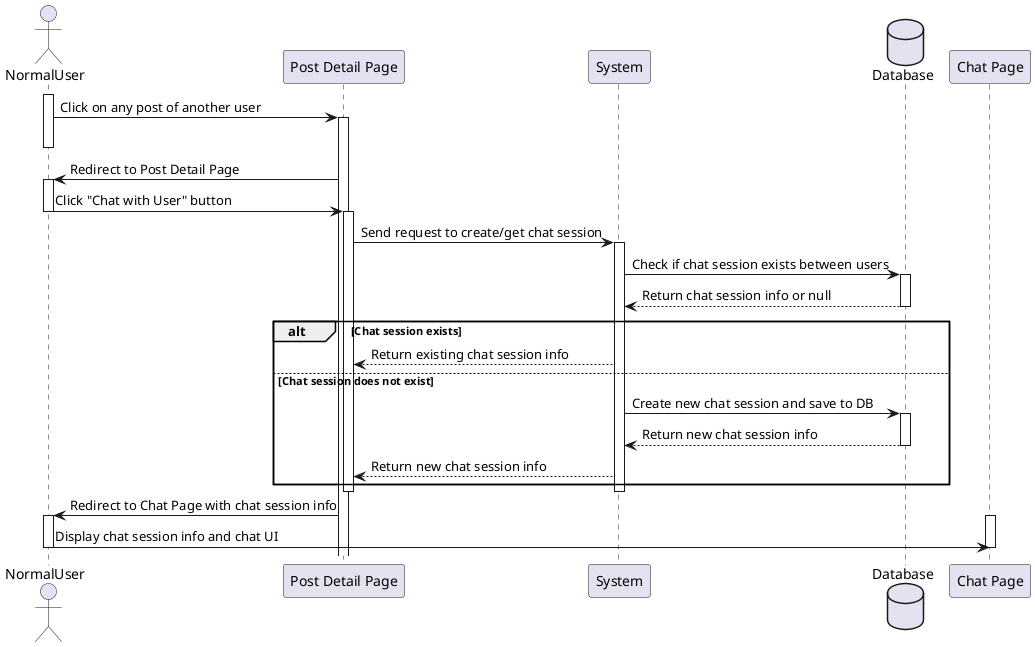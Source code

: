 @startuml
actor NormalUser
participant "Post Detail Page" as PDP
participant "System" as Sys
database "Database" as DB
participant "Chat Page" as CP

activate NormalUser
NormalUser -> PDP : Click on any post of another user
activate PDP
deactivate NormalUser

PDP -> NormalUser : Redirect to Post Detail Page

activate NormalUser
NormalUser -> PDP : Click "Chat with User" button
deactivate NormalUser
activate PDP

PDP -> Sys : Send request to create/get chat session
activate Sys

Sys -> DB : Check if chat session exists between users
activate DB
DB --> Sys : Return chat session info or null
deactivate DB

alt Chat session exists
    Sys --> PDP : Return existing chat session info
else Chat session does not exist
    Sys -> DB : Create new chat session and save to DB
    activate DB
    DB --> Sys : Return new chat session info
    deactivate DB
    Sys --> PDP : Return new chat session info
end
deactivate Sys
deactivate PDP

PDP -> NormalUser : Redirect to Chat Page with chat session info
activate NormalUser
activate CP

NormalUser -> CP : Display chat session info and chat UI
deactivate CP
deactivate NormalUser
@enduml
